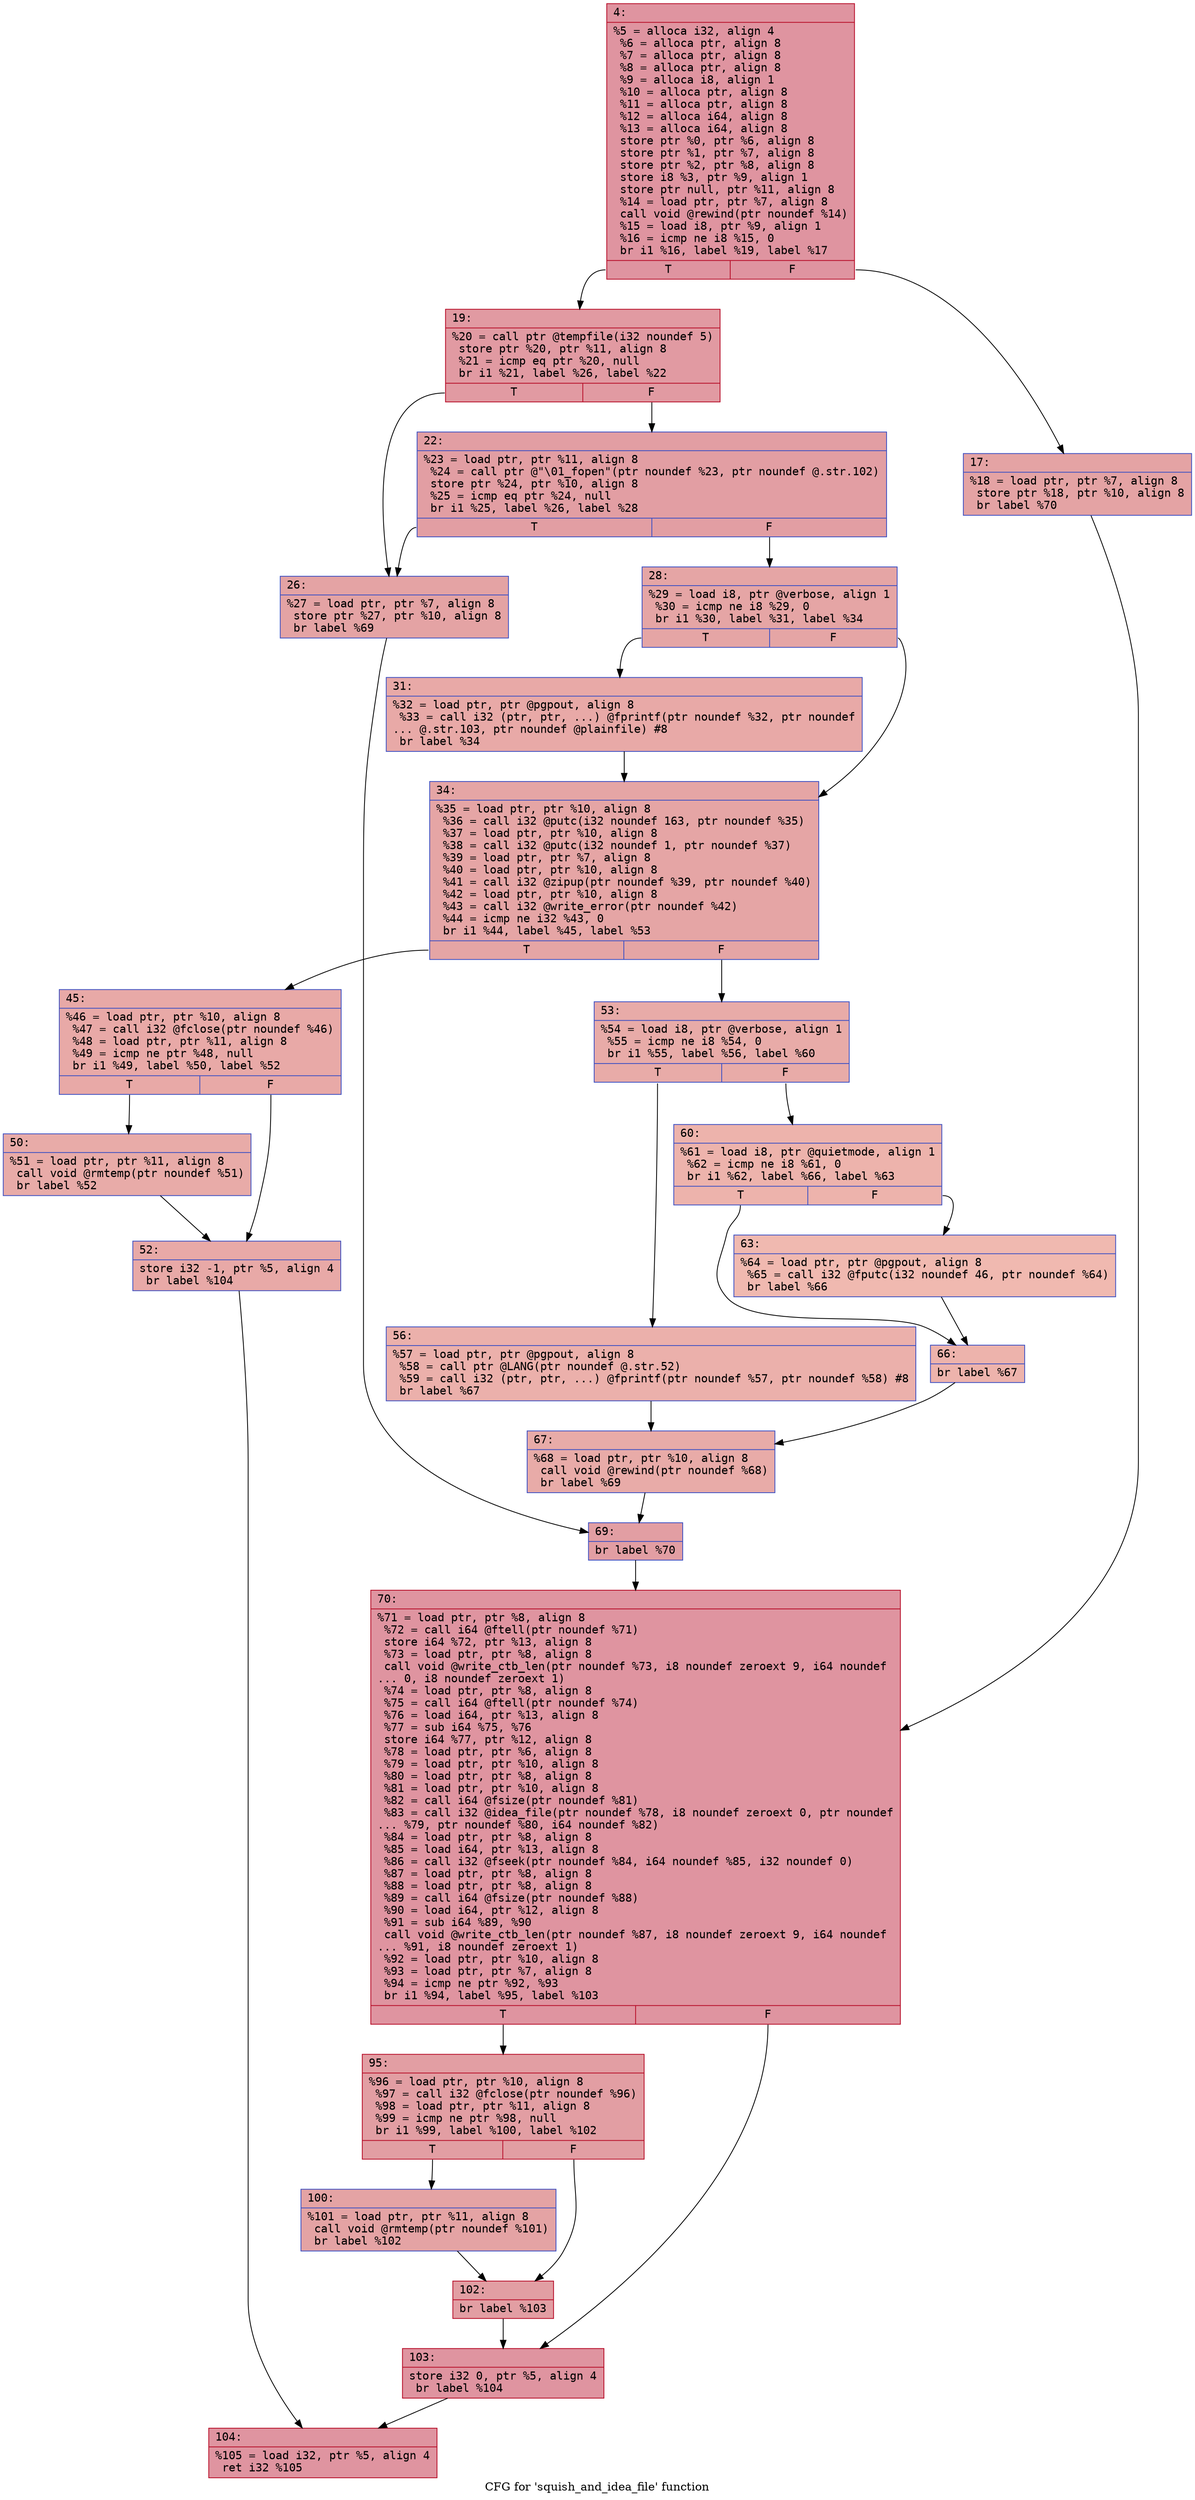 digraph "CFG for 'squish_and_idea_file' function" {
	label="CFG for 'squish_and_idea_file' function";

	Node0x6000002a76b0 [shape=record,color="#b70d28ff", style=filled, fillcolor="#b70d2870" fontname="Courier",label="{4:\l|  %5 = alloca i32, align 4\l  %6 = alloca ptr, align 8\l  %7 = alloca ptr, align 8\l  %8 = alloca ptr, align 8\l  %9 = alloca i8, align 1\l  %10 = alloca ptr, align 8\l  %11 = alloca ptr, align 8\l  %12 = alloca i64, align 8\l  %13 = alloca i64, align 8\l  store ptr %0, ptr %6, align 8\l  store ptr %1, ptr %7, align 8\l  store ptr %2, ptr %8, align 8\l  store i8 %3, ptr %9, align 1\l  store ptr null, ptr %11, align 8\l  %14 = load ptr, ptr %7, align 8\l  call void @rewind(ptr noundef %14)\l  %15 = load i8, ptr %9, align 1\l  %16 = icmp ne i8 %15, 0\l  br i1 %16, label %19, label %17\l|{<s0>T|<s1>F}}"];
	Node0x6000002a76b0:s0 -> Node0x6000002a7750[tooltip="4 -> 19\nProbability 62.50%" ];
	Node0x6000002a76b0:s1 -> Node0x6000002a7700[tooltip="4 -> 17\nProbability 37.50%" ];
	Node0x6000002a7700 [shape=record,color="#3d50c3ff", style=filled, fillcolor="#c32e3170" fontname="Courier",label="{17:\l|  %18 = load ptr, ptr %7, align 8\l  store ptr %18, ptr %10, align 8\l  br label %70\l}"];
	Node0x6000002a7700 -> Node0x6000002a7c50[tooltip="17 -> 70\nProbability 100.00%" ];
	Node0x6000002a7750 [shape=record,color="#b70d28ff", style=filled, fillcolor="#bb1b2c70" fontname="Courier",label="{19:\l|  %20 = call ptr @tempfile(i32 noundef 5)\l  store ptr %20, ptr %11, align 8\l  %21 = icmp eq ptr %20, null\l  br i1 %21, label %26, label %22\l|{<s0>T|<s1>F}}"];
	Node0x6000002a7750:s0 -> Node0x6000002a77f0[tooltip="19 -> 26\nProbability 37.50%" ];
	Node0x6000002a7750:s1 -> Node0x6000002a77a0[tooltip="19 -> 22\nProbability 62.50%" ];
	Node0x6000002a77a0 [shape=record,color="#3d50c3ff", style=filled, fillcolor="#be242e70" fontname="Courier",label="{22:\l|  %23 = load ptr, ptr %11, align 8\l  %24 = call ptr @\"\\01_fopen\"(ptr noundef %23, ptr noundef @.str.102)\l  store ptr %24, ptr %10, align 8\l  %25 = icmp eq ptr %24, null\l  br i1 %25, label %26, label %28\l|{<s0>T|<s1>F}}"];
	Node0x6000002a77a0:s0 -> Node0x6000002a77f0[tooltip="22 -> 26\nProbability 37.50%" ];
	Node0x6000002a77a0:s1 -> Node0x6000002a7840[tooltip="22 -> 28\nProbability 62.50%" ];
	Node0x6000002a77f0 [shape=record,color="#3d50c3ff", style=filled, fillcolor="#c32e3170" fontname="Courier",label="{26:\l|  %27 = load ptr, ptr %7, align 8\l  store ptr %27, ptr %10, align 8\l  br label %69\l}"];
	Node0x6000002a77f0 -> Node0x6000002a7c00[tooltip="26 -> 69\nProbability 100.00%" ];
	Node0x6000002a7840 [shape=record,color="#3d50c3ff", style=filled, fillcolor="#c5333470" fontname="Courier",label="{28:\l|  %29 = load i8, ptr @verbose, align 1\l  %30 = icmp ne i8 %29, 0\l  br i1 %30, label %31, label %34\l|{<s0>T|<s1>F}}"];
	Node0x6000002a7840:s0 -> Node0x6000002a7890[tooltip="28 -> 31\nProbability 62.50%" ];
	Node0x6000002a7840:s1 -> Node0x6000002a78e0[tooltip="28 -> 34\nProbability 37.50%" ];
	Node0x6000002a7890 [shape=record,color="#3d50c3ff", style=filled, fillcolor="#ca3b3770" fontname="Courier",label="{31:\l|  %32 = load ptr, ptr @pgpout, align 8\l  %33 = call i32 (ptr, ptr, ...) @fprintf(ptr noundef %32, ptr noundef\l... @.str.103, ptr noundef @plainfile) #8\l  br label %34\l}"];
	Node0x6000002a7890 -> Node0x6000002a78e0[tooltip="31 -> 34\nProbability 100.00%" ];
	Node0x6000002a78e0 [shape=record,color="#3d50c3ff", style=filled, fillcolor="#c5333470" fontname="Courier",label="{34:\l|  %35 = load ptr, ptr %10, align 8\l  %36 = call i32 @putc(i32 noundef 163, ptr noundef %35)\l  %37 = load ptr, ptr %10, align 8\l  %38 = call i32 @putc(i32 noundef 1, ptr noundef %37)\l  %39 = load ptr, ptr %7, align 8\l  %40 = load ptr, ptr %10, align 8\l  %41 = call i32 @zipup(ptr noundef %39, ptr noundef %40)\l  %42 = load ptr, ptr %10, align 8\l  %43 = call i32 @write_error(ptr noundef %42)\l  %44 = icmp ne i32 %43, 0\l  br i1 %44, label %45, label %53\l|{<s0>T|<s1>F}}"];
	Node0x6000002a78e0:s0 -> Node0x6000002a7930[tooltip="34 -> 45\nProbability 62.50%" ];
	Node0x6000002a78e0:s1 -> Node0x6000002a7a20[tooltip="34 -> 53\nProbability 37.50%" ];
	Node0x6000002a7930 [shape=record,color="#3d50c3ff", style=filled, fillcolor="#ca3b3770" fontname="Courier",label="{45:\l|  %46 = load ptr, ptr %10, align 8\l  %47 = call i32 @fclose(ptr noundef %46)\l  %48 = load ptr, ptr %11, align 8\l  %49 = icmp ne ptr %48, null\l  br i1 %49, label %50, label %52\l|{<s0>T|<s1>F}}"];
	Node0x6000002a7930:s0 -> Node0x6000002a7980[tooltip="45 -> 50\nProbability 62.50%" ];
	Node0x6000002a7930:s1 -> Node0x6000002a79d0[tooltip="45 -> 52\nProbability 37.50%" ];
	Node0x6000002a7980 [shape=record,color="#3d50c3ff", style=filled, fillcolor="#cc403a70" fontname="Courier",label="{50:\l|  %51 = load ptr, ptr %11, align 8\l  call void @rmtemp(ptr noundef %51)\l  br label %52\l}"];
	Node0x6000002a7980 -> Node0x6000002a79d0[tooltip="50 -> 52\nProbability 100.00%" ];
	Node0x6000002a79d0 [shape=record,color="#3d50c3ff", style=filled, fillcolor="#ca3b3770" fontname="Courier",label="{52:\l|  store i32 -1, ptr %5, align 4\l  br label %104\l}"];
	Node0x6000002a79d0 -> Node0x6000002a7de0[tooltip="52 -> 104\nProbability 100.00%" ];
	Node0x6000002a7a20 [shape=record,color="#3d50c3ff", style=filled, fillcolor="#cc403a70" fontname="Courier",label="{53:\l|  %54 = load i8, ptr @verbose, align 1\l  %55 = icmp ne i8 %54, 0\l  br i1 %55, label %56, label %60\l|{<s0>T|<s1>F}}"];
	Node0x6000002a7a20:s0 -> Node0x6000002a7a70[tooltip="53 -> 56\nProbability 62.50%" ];
	Node0x6000002a7a20:s1 -> Node0x6000002a7ac0[tooltip="53 -> 60\nProbability 37.50%" ];
	Node0x6000002a7a70 [shape=record,color="#3d50c3ff", style=filled, fillcolor="#d24b4070" fontname="Courier",label="{56:\l|  %57 = load ptr, ptr @pgpout, align 8\l  %58 = call ptr @LANG(ptr noundef @.str.52)\l  %59 = call i32 (ptr, ptr, ...) @fprintf(ptr noundef %57, ptr noundef %58) #8\l  br label %67\l}"];
	Node0x6000002a7a70 -> Node0x6000002a7bb0[tooltip="56 -> 67\nProbability 100.00%" ];
	Node0x6000002a7ac0 [shape=record,color="#3d50c3ff", style=filled, fillcolor="#d6524470" fontname="Courier",label="{60:\l|  %61 = load i8, ptr @quietmode, align 1\l  %62 = icmp ne i8 %61, 0\l  br i1 %62, label %66, label %63\l|{<s0>T|<s1>F}}"];
	Node0x6000002a7ac0:s0 -> Node0x6000002a7b60[tooltip="60 -> 66\nProbability 62.50%" ];
	Node0x6000002a7ac0:s1 -> Node0x6000002a7b10[tooltip="60 -> 63\nProbability 37.50%" ];
	Node0x6000002a7b10 [shape=record,color="#3d50c3ff", style=filled, fillcolor="#de614d70" fontname="Courier",label="{63:\l|  %64 = load ptr, ptr @pgpout, align 8\l  %65 = call i32 @fputc(i32 noundef 46, ptr noundef %64)\l  br label %66\l}"];
	Node0x6000002a7b10 -> Node0x6000002a7b60[tooltip="63 -> 66\nProbability 100.00%" ];
	Node0x6000002a7b60 [shape=record,color="#3d50c3ff", style=filled, fillcolor="#d6524470" fontname="Courier",label="{66:\l|  br label %67\l}"];
	Node0x6000002a7b60 -> Node0x6000002a7bb0[tooltip="66 -> 67\nProbability 100.00%" ];
	Node0x6000002a7bb0 [shape=record,color="#3d50c3ff", style=filled, fillcolor="#cc403a70" fontname="Courier",label="{67:\l|  %68 = load ptr, ptr %10, align 8\l  call void @rewind(ptr noundef %68)\l  br label %69\l}"];
	Node0x6000002a7bb0 -> Node0x6000002a7c00[tooltip="67 -> 69\nProbability 100.00%" ];
	Node0x6000002a7c00 [shape=record,color="#3d50c3ff", style=filled, fillcolor="#be242e70" fontname="Courier",label="{69:\l|  br label %70\l}"];
	Node0x6000002a7c00 -> Node0x6000002a7c50[tooltip="69 -> 70\nProbability 100.00%" ];
	Node0x6000002a7c50 [shape=record,color="#b70d28ff", style=filled, fillcolor="#b70d2870" fontname="Courier",label="{70:\l|  %71 = load ptr, ptr %8, align 8\l  %72 = call i64 @ftell(ptr noundef %71)\l  store i64 %72, ptr %13, align 8\l  %73 = load ptr, ptr %8, align 8\l  call void @write_ctb_len(ptr noundef %73, i8 noundef zeroext 9, i64 noundef\l... 0, i8 noundef zeroext 1)\l  %74 = load ptr, ptr %8, align 8\l  %75 = call i64 @ftell(ptr noundef %74)\l  %76 = load i64, ptr %13, align 8\l  %77 = sub i64 %75, %76\l  store i64 %77, ptr %12, align 8\l  %78 = load ptr, ptr %6, align 8\l  %79 = load ptr, ptr %10, align 8\l  %80 = load ptr, ptr %8, align 8\l  %81 = load ptr, ptr %10, align 8\l  %82 = call i64 @fsize(ptr noundef %81)\l  %83 = call i32 @idea_file(ptr noundef %78, i8 noundef zeroext 0, ptr noundef\l... %79, ptr noundef %80, i64 noundef %82)\l  %84 = load ptr, ptr %8, align 8\l  %85 = load i64, ptr %13, align 8\l  %86 = call i32 @fseek(ptr noundef %84, i64 noundef %85, i32 noundef 0)\l  %87 = load ptr, ptr %8, align 8\l  %88 = load ptr, ptr %8, align 8\l  %89 = call i64 @fsize(ptr noundef %88)\l  %90 = load i64, ptr %12, align 8\l  %91 = sub i64 %89, %90\l  call void @write_ctb_len(ptr noundef %87, i8 noundef zeroext 9, i64 noundef\l... %91, i8 noundef zeroext 1)\l  %92 = load ptr, ptr %10, align 8\l  %93 = load ptr, ptr %7, align 8\l  %94 = icmp ne ptr %92, %93\l  br i1 %94, label %95, label %103\l|{<s0>T|<s1>F}}"];
	Node0x6000002a7c50:s0 -> Node0x6000002a7ca0[tooltip="70 -> 95\nProbability 62.50%" ];
	Node0x6000002a7c50:s1 -> Node0x6000002a7d90[tooltip="70 -> 103\nProbability 37.50%" ];
	Node0x6000002a7ca0 [shape=record,color="#b70d28ff", style=filled, fillcolor="#be242e70" fontname="Courier",label="{95:\l|  %96 = load ptr, ptr %10, align 8\l  %97 = call i32 @fclose(ptr noundef %96)\l  %98 = load ptr, ptr %11, align 8\l  %99 = icmp ne ptr %98, null\l  br i1 %99, label %100, label %102\l|{<s0>T|<s1>F}}"];
	Node0x6000002a7ca0:s0 -> Node0x6000002a7cf0[tooltip="95 -> 100\nProbability 62.50%" ];
	Node0x6000002a7ca0:s1 -> Node0x6000002a7d40[tooltip="95 -> 102\nProbability 37.50%" ];
	Node0x6000002a7cf0 [shape=record,color="#3d50c3ff", style=filled, fillcolor="#c32e3170" fontname="Courier",label="{100:\l|  %101 = load ptr, ptr %11, align 8\l  call void @rmtemp(ptr noundef %101)\l  br label %102\l}"];
	Node0x6000002a7cf0 -> Node0x6000002a7d40[tooltip="100 -> 102\nProbability 100.00%" ];
	Node0x6000002a7d40 [shape=record,color="#b70d28ff", style=filled, fillcolor="#be242e70" fontname="Courier",label="{102:\l|  br label %103\l}"];
	Node0x6000002a7d40 -> Node0x6000002a7d90[tooltip="102 -> 103\nProbability 100.00%" ];
	Node0x6000002a7d90 [shape=record,color="#b70d28ff", style=filled, fillcolor="#b70d2870" fontname="Courier",label="{103:\l|  store i32 0, ptr %5, align 4\l  br label %104\l}"];
	Node0x6000002a7d90 -> Node0x6000002a7de0[tooltip="103 -> 104\nProbability 100.00%" ];
	Node0x6000002a7de0 [shape=record,color="#b70d28ff", style=filled, fillcolor="#b70d2870" fontname="Courier",label="{104:\l|  %105 = load i32, ptr %5, align 4\l  ret i32 %105\l}"];
}
